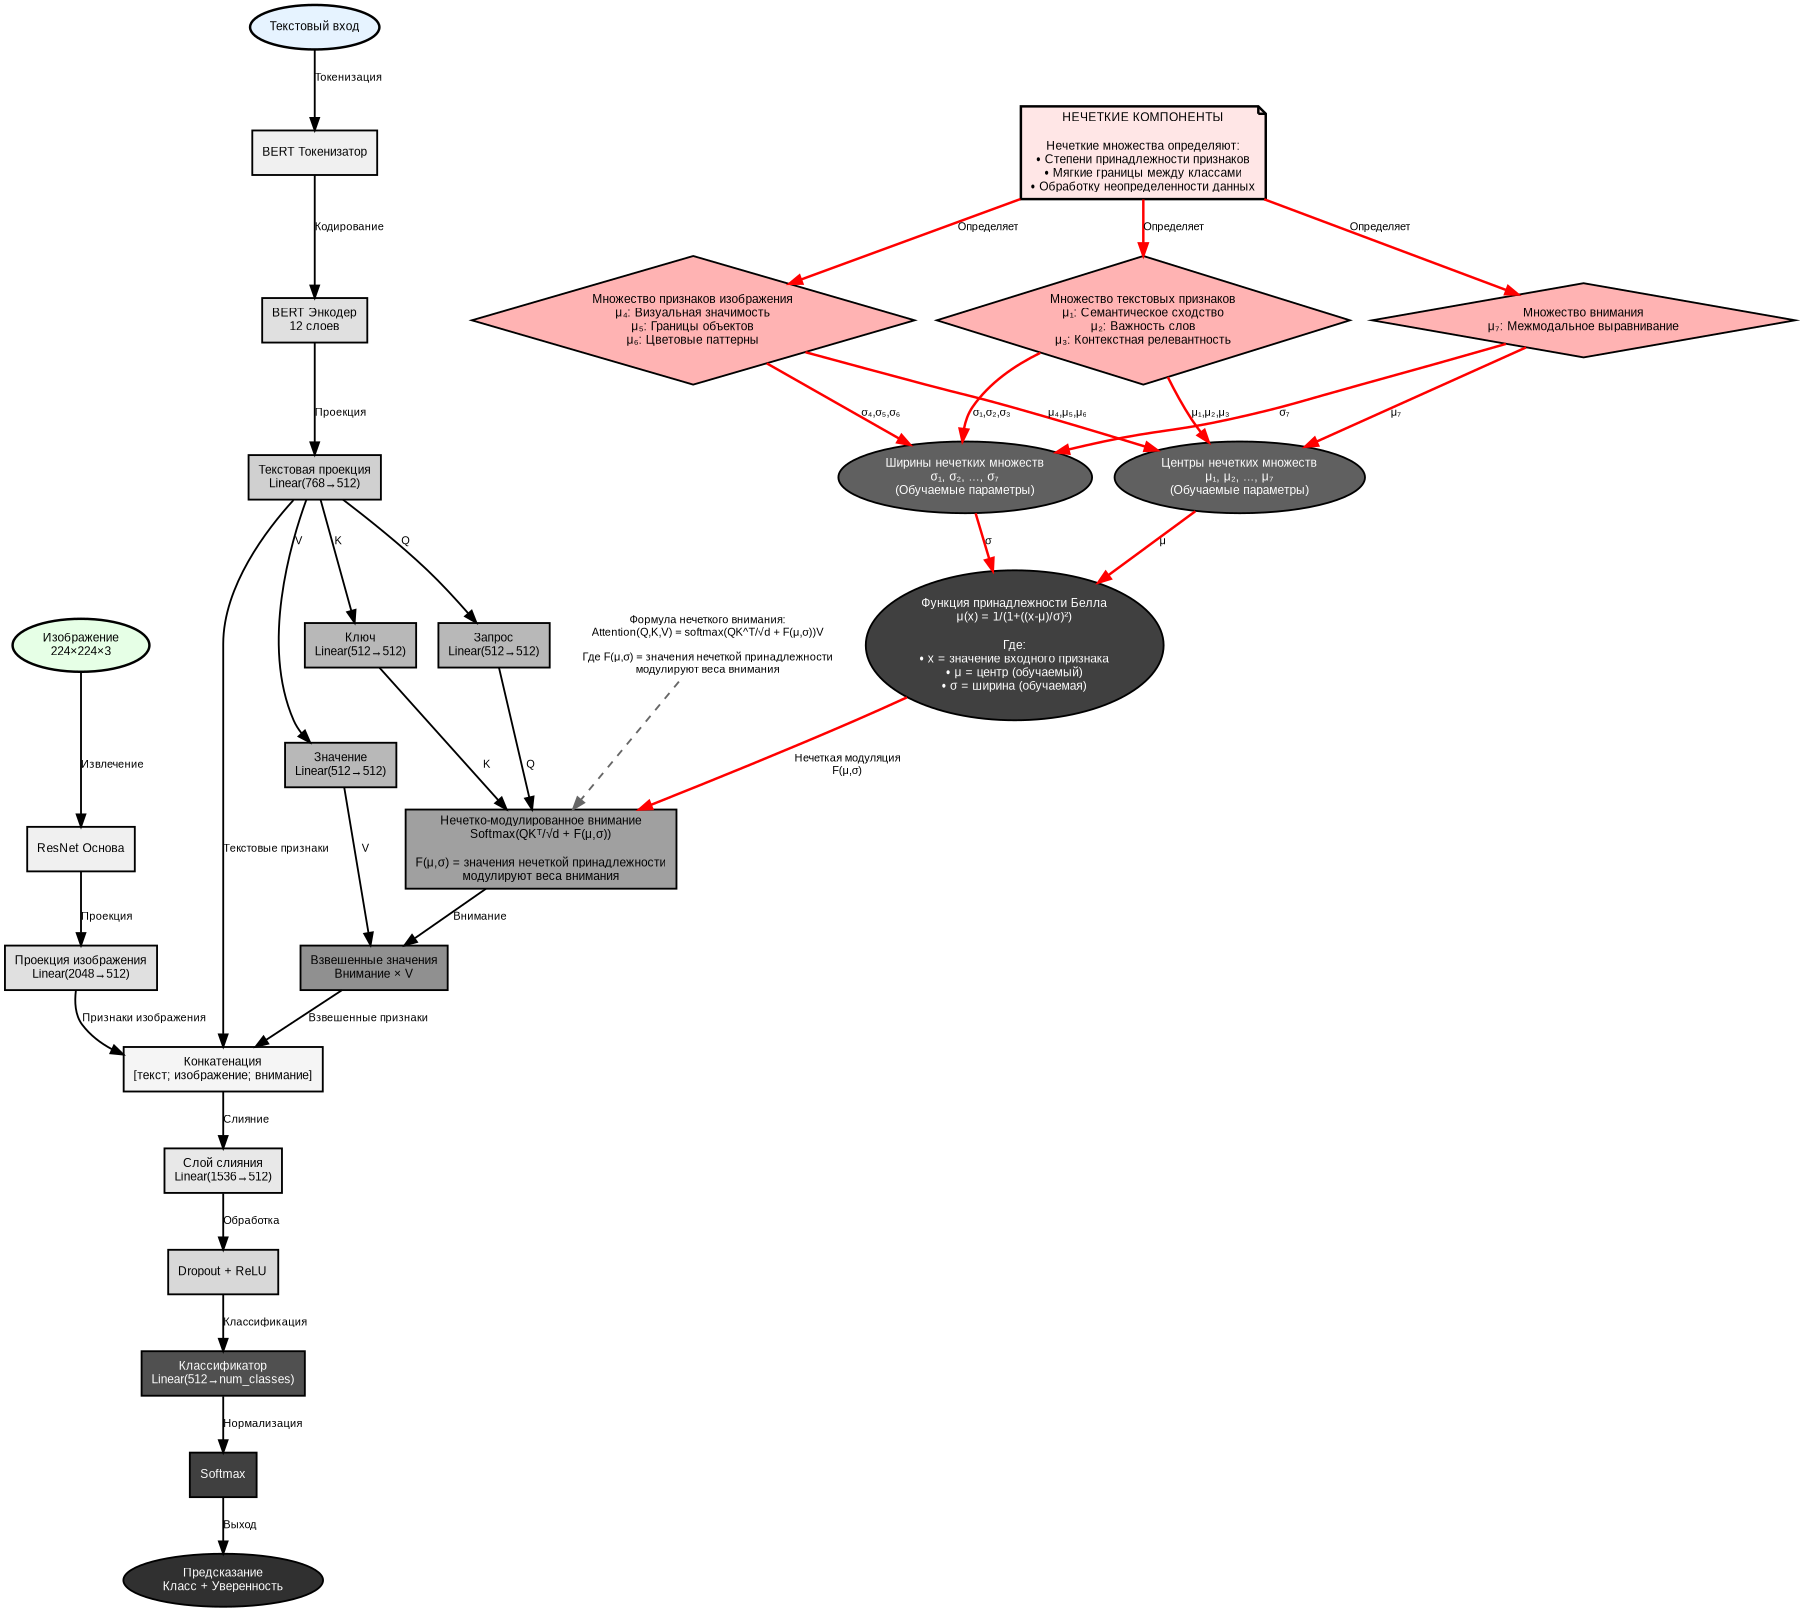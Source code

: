 digraph FAN_Architecture {
    rankdir=TB;
    size="12,14";
    dpi=300;
    
    // Настройки узлов - четкие контрасты
    node [fontname="Arial", fontsize=10, shape=box, style=filled, penwidth=1.5];
    edge [fontname="Arial", fontsize=9, penwidth=1.5, color="#333333"];
    
    // Входные данные - светлые с темным текстом
    text_input [label="Текстовый вход", fillcolor="#E6F3FF", shape=ellipse, fontcolor="#000000", penwidth=2];
    image_input [label="Изображение\n224×224×3", fillcolor="#E6FFE6", shape=ellipse, fontcolor="#000000", penwidth=2];
    
    // Текстовый путь - светлые серые
    bert_tokenizer [label="BERT Токенизатор", fillcolor="#F0F0F0", fontcolor="#000000"];
    bert_encoder [label="BERT Энкодер\n12 слоев", fillcolor="#E0E0E0", fontcolor="#000000"];
    text_projection [label="Текстовая проекция\nLinear(768→512)", fillcolor="#D0D0D0", fontcolor="#000000"];
    
    // Путь изображения - светлые серые
    resnet_backbone [label="ResNet Основа", fillcolor="#F0F0F0", fontcolor="#000000"];
    image_projection [label="Проекция изображения\nLinear(2048→512)", fillcolor="#E0E0E0", fontcolor="#000000"];
    
    // Механизм внимания - средние серые
    query_proj [label="Запрос\nLinear(512→512)", fillcolor="#B8B8B8", fontcolor="#000000"];
    key_proj [label="Ключ\nLinear(512→512)", fillcolor="#B8B8B8", fontcolor="#000000"];
    value_proj [label="Значение\nLinear(512→512)", fillcolor="#B8B8B8", fontcolor="#000000"];
    
    // НЕЧЕТКИЕ КОМПОНЕНТЫ - подробное объяснение
    fuzzy_explanation [label="НЕЧЕТКИЕ КОМПОНЕНТЫ\n\nНечеткие множества определяют:\n• Степени принадлежности признаков\n• Мягкие границы между классами\n• Обработку неопределенности данных", 
                       fillcolor="#FFE6E6", shape=note, fontcolor="#000000", penwidth=2];
    
    // Конкретные нечеткие множества с названиями
    fuzzy_set_text [label="Множество текстовых признаков\nμ₁: Семантическое сходство\nμ₂: Важность слов\nμ₃: Контекстная релевантность", 
                    fillcolor="#FFB3B3", shape=diamond, fontcolor="#000000"];
    fuzzy_set_image [label="Множество признаков изображения\nμ₄: Визуальная значимость\nμ₅: Границы объектов\nμ₆: Цветовые паттерны", 
                     fillcolor="#FFB3B3", shape=diamond, fontcolor="#000000"];
    fuzzy_set_attention [label="Множество внимания\nμ₇: Межмодальное выравнивание", 
                         fillcolor="#FFB3B3", shape=diamond, fontcolor="#000000"];
    
    // Параметры нечетких множеств
    fuzzy_centers [label="Центры нечетких множеств\nμ₁, μ₂, ..., μ₇\n(Обучаемые параметры)", 
                   fillcolor="#606060", shape=ellipse, fontcolor="#FFFFFF"];
    fuzzy_widths [label="Ширины нечетких множеств\nσ₁, σ₂, ..., σ₇\n(Обучаемые параметры)", 
                  fillcolor="#606060", shape=ellipse, fontcolor="#FFFFFF"];
    
    // Функция принадлежности Белла с формулой
    bell_membership [label="Функция принадлежности Белла\nμ(x) = 1/(1+((x-μ)/σ)²)\n\nГде:\n• x = значение входного признака\n• μ = центр (обучаемый)\n• σ = ширина (обучаемая)", 
                     fillcolor="#404040", shape=ellipse, fontcolor="#FFFFFF"];
    
    // Вычисление внимания с нечеткой модуляцией
    attention_weights [label="Нечетко-модулированное внимание\nSoftmax(QKᵀ/√d + F(μ,σ))\n\nF(μ,σ) = значения нечеткой принадлежности\nмодулируют веса внимания", 
                       fillcolor="#A0A0A0", fontcolor="#000000"];
    attended_values [label="Взвешенные значения\nВнимание × V", fillcolor="#909090", fontcolor="#000000"];
    
    // Слияние - светлые серые
    concat_fusion [label="Конкатенация\n[текст; изображение; внимание]", fillcolor="#F5F5F5", fontcolor="#000000"];
    fusion_layer [label="Слой слияния\nLinear(1536→512)", fillcolor="#E8E8E8", fontcolor="#000000"];
    dropout [label="Dropout + ReLU", fillcolor="#D8D8D8", fontcolor="#000000"];
    
    // Классификатор - темные с белым текстом
    classifier [label="Классификатор\nLinear(512→num_classes)", fillcolor="#505050", fontcolor="#FFFFFF"];
    softmax [label="Softmax", fillcolor="#404040", fontcolor="#FFFFFF"];
    prediction [label="Предсказание\nКласс + Уверенность", fillcolor="#303030", shape=ellipse, fontcolor="#FFFFFF"];
    
    // Соединения - текстовый путь
    text_input -> bert_tokenizer [label="Токенизация", color="#000000"];
    bert_tokenizer -> bert_encoder [label="Кодирование", color="#000000"];
    bert_encoder -> text_projection [label="Проекция", color="#000000"];
    
    // Соединения - путь изображения
    image_input -> resnet_backbone [label="Извлечение", color="#000000"];
    resnet_backbone -> image_projection [label="Проекция", color="#000000"];
    
    // Соединения - механизм внимания
    text_projection -> query_proj [label="Q", color="#000000"];
    text_projection -> key_proj [label="K", color="#000000"];
    text_projection -> value_proj [label="V", color="#000000"];
    
    // НЕЧЕТКИЕ СОЕДИНЕНИЯ - показываем откуда берется нечеткость
    fuzzy_explanation -> fuzzy_set_text [label="Определяет", color="#FF0000", penwidth=2];
    fuzzy_explanation -> fuzzy_set_image [label="Определяет", color="#FF0000", penwidth=2];
    fuzzy_explanation -> fuzzy_set_attention [label="Определяет", color="#FF0000", penwidth=2];
    
    // Параметры нечетких множеств
    fuzzy_set_text -> fuzzy_centers [label="μ₁,μ₂,μ₃", color="#FF0000", penwidth=2];
    fuzzy_set_image -> fuzzy_centers [label="μ₄,μ₅,μ₆", color="#FF0000", penwidth=2];
    fuzzy_set_attention -> fuzzy_centers [label="μ₇", color="#FF0000", penwidth=2];
    
    fuzzy_set_text -> fuzzy_widths [label="σ₁,σ₂,σ₃", color="#FF0000", penwidth=2];
    fuzzy_set_image -> fuzzy_widths [label="σ₄,σ₅,σ₆", color="#FF0000", penwidth=2];
    fuzzy_set_attention -> fuzzy_widths [label="σ₇", color="#FF0000", penwidth=2];
    
    // Функция Белла
    fuzzy_centers -> bell_membership [label="μ", color="#FF0000", penwidth=2];
    fuzzy_widths -> bell_membership [label="σ", color="#FF0000", penwidth=2];
    
    // Внимание с нечеткой модуляцией
    query_proj -> attention_weights [label="Q", color="#000000"];
    key_proj -> attention_weights [label="K", color="#000000"];
    bell_membership -> attention_weights [label="Нечеткая модуляция\nF(μ,σ)", color="#FF0000", penwidth=2];
    
    attention_weights -> attended_values [label="Внимание", color="#000000"];
    value_proj -> attended_values [label="V", color="#000000"];
    
    // Соединения - слияние
    text_projection -> concat_fusion [label="Текстовые признаки", color="#000000"];
    image_projection -> concat_fusion [label="Признаки изображения", color="#000000"];
    attended_values -> concat_fusion [label="Взвешенные признаки", color="#000000"];
    
    concat_fusion -> fusion_layer [label="Слияние", color="#000000"];
    fusion_layer -> dropout [label="Обработка", color="#000000"];
    
    // Соединения - классификация
    dropout -> classifier [label="Классификация", color="#000000"];
    classifier -> softmax [label="Нормализация", color="#000000"];
    softmax -> prediction [label="Выход", color="#000000"];
    
    // Математическая формула - четкий контраст
    formula [label="Формула нечеткого внимания:\nAttention(Q,K,V) = softmax(QK^T/√d + F(μ,σ))V\n\nГде F(μ,σ) = значения нечеткой принадлежности\nмодулируют веса внимания", 
             fillcolor="#FFFFFF", shape=plaintext, fontsize=9, fontcolor="#000000", penwidth=1];
    
    // Соединяем формулу
    formula -> attention_weights [style=dashed, color="#666666"];
}
